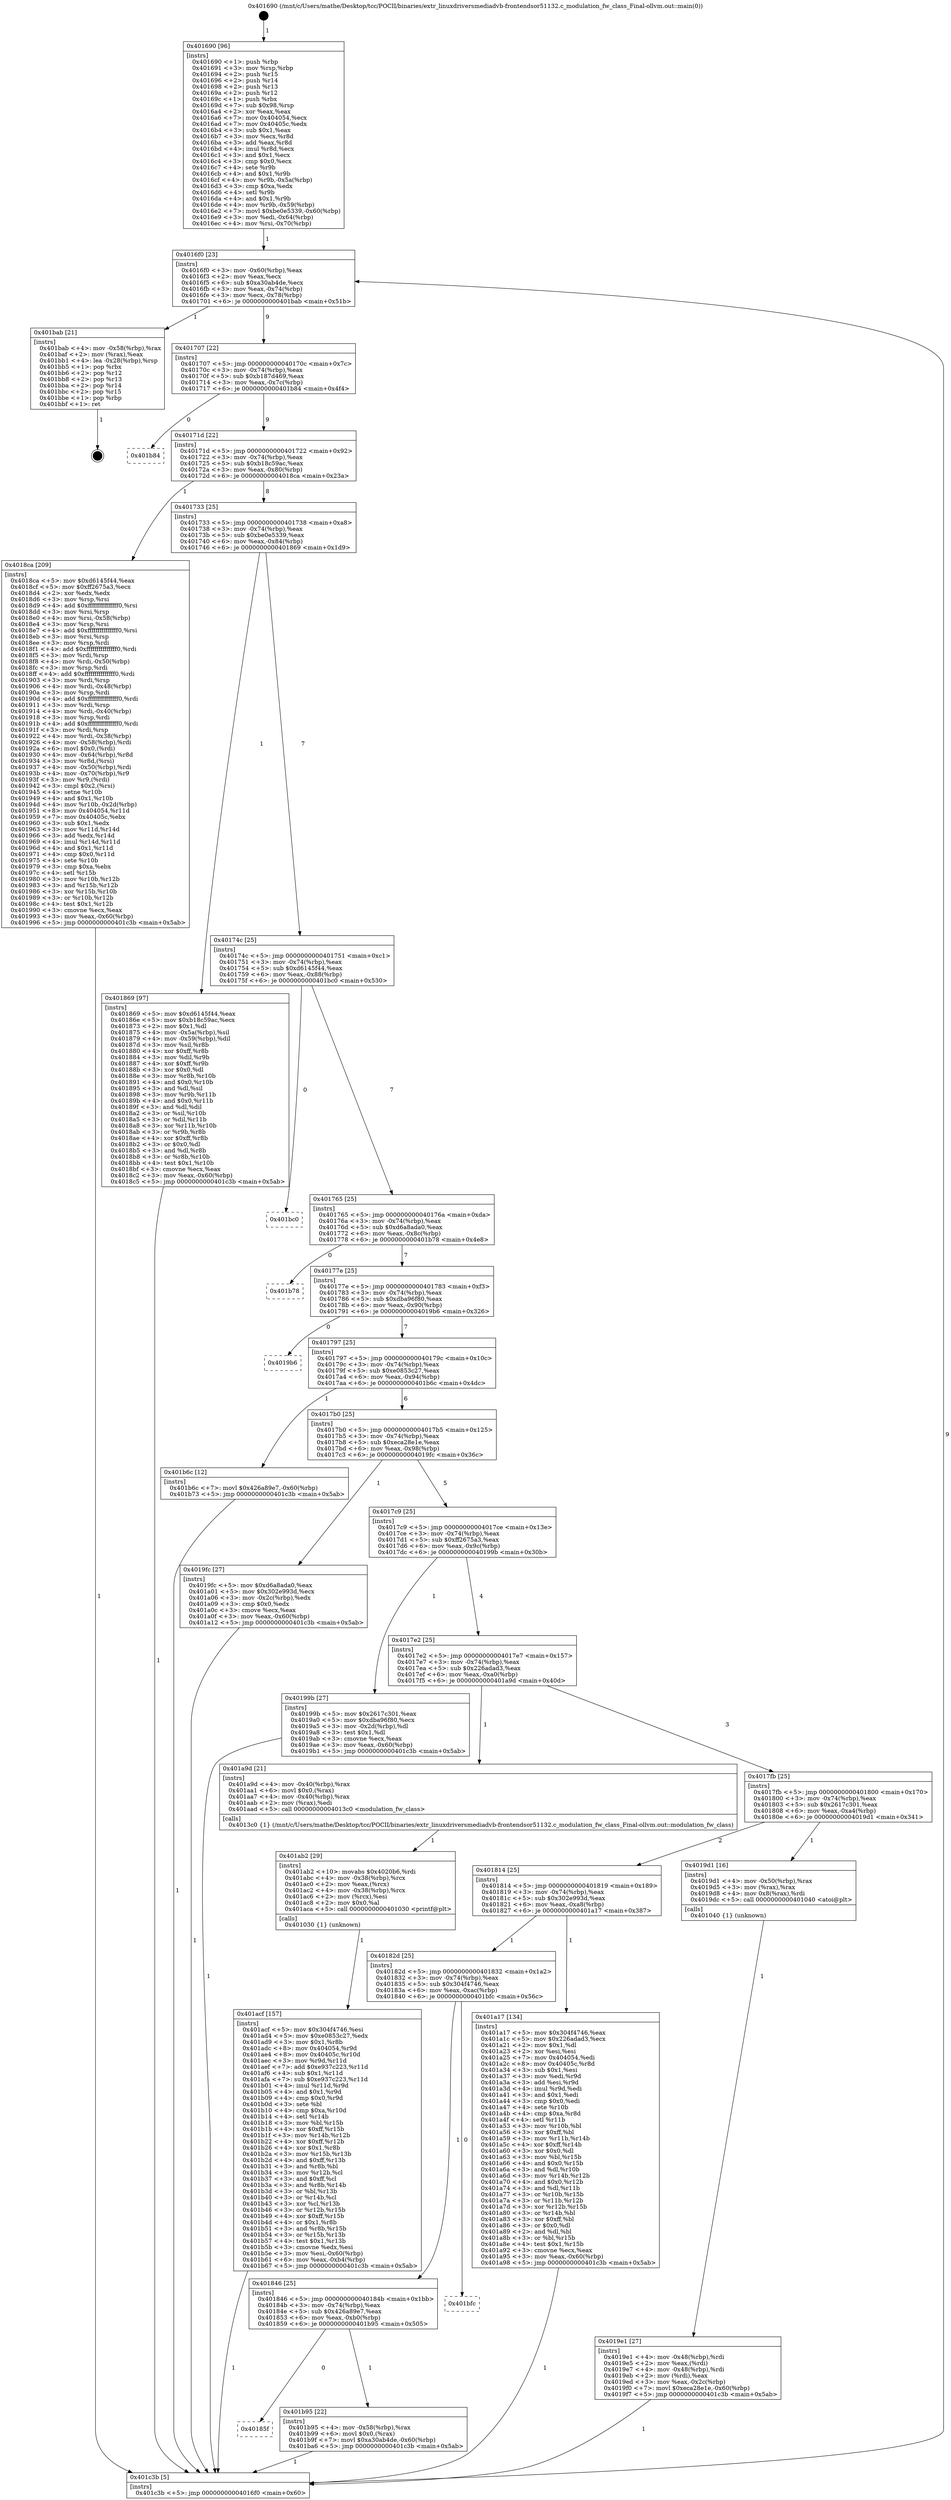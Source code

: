 digraph "0x401690" {
  label = "0x401690 (/mnt/c/Users/mathe/Desktop/tcc/POCII/binaries/extr_linuxdriversmediadvb-frontendsor51132.c_modulation_fw_class_Final-ollvm.out::main(0))"
  labelloc = "t"
  node[shape=record]

  Entry [label="",width=0.3,height=0.3,shape=circle,fillcolor=black,style=filled]
  "0x4016f0" [label="{
     0x4016f0 [23]\l
     | [instrs]\l
     &nbsp;&nbsp;0x4016f0 \<+3\>: mov -0x60(%rbp),%eax\l
     &nbsp;&nbsp;0x4016f3 \<+2\>: mov %eax,%ecx\l
     &nbsp;&nbsp;0x4016f5 \<+6\>: sub $0xa30ab4de,%ecx\l
     &nbsp;&nbsp;0x4016fb \<+3\>: mov %eax,-0x74(%rbp)\l
     &nbsp;&nbsp;0x4016fe \<+3\>: mov %ecx,-0x78(%rbp)\l
     &nbsp;&nbsp;0x401701 \<+6\>: je 0000000000401bab \<main+0x51b\>\l
  }"]
  "0x401bab" [label="{
     0x401bab [21]\l
     | [instrs]\l
     &nbsp;&nbsp;0x401bab \<+4\>: mov -0x58(%rbp),%rax\l
     &nbsp;&nbsp;0x401baf \<+2\>: mov (%rax),%eax\l
     &nbsp;&nbsp;0x401bb1 \<+4\>: lea -0x28(%rbp),%rsp\l
     &nbsp;&nbsp;0x401bb5 \<+1\>: pop %rbx\l
     &nbsp;&nbsp;0x401bb6 \<+2\>: pop %r12\l
     &nbsp;&nbsp;0x401bb8 \<+2\>: pop %r13\l
     &nbsp;&nbsp;0x401bba \<+2\>: pop %r14\l
     &nbsp;&nbsp;0x401bbc \<+2\>: pop %r15\l
     &nbsp;&nbsp;0x401bbe \<+1\>: pop %rbp\l
     &nbsp;&nbsp;0x401bbf \<+1\>: ret\l
  }"]
  "0x401707" [label="{
     0x401707 [22]\l
     | [instrs]\l
     &nbsp;&nbsp;0x401707 \<+5\>: jmp 000000000040170c \<main+0x7c\>\l
     &nbsp;&nbsp;0x40170c \<+3\>: mov -0x74(%rbp),%eax\l
     &nbsp;&nbsp;0x40170f \<+5\>: sub $0xb187d469,%eax\l
     &nbsp;&nbsp;0x401714 \<+3\>: mov %eax,-0x7c(%rbp)\l
     &nbsp;&nbsp;0x401717 \<+6\>: je 0000000000401b84 \<main+0x4f4\>\l
  }"]
  Exit [label="",width=0.3,height=0.3,shape=circle,fillcolor=black,style=filled,peripheries=2]
  "0x401b84" [label="{
     0x401b84\l
  }", style=dashed]
  "0x40171d" [label="{
     0x40171d [22]\l
     | [instrs]\l
     &nbsp;&nbsp;0x40171d \<+5\>: jmp 0000000000401722 \<main+0x92\>\l
     &nbsp;&nbsp;0x401722 \<+3\>: mov -0x74(%rbp),%eax\l
     &nbsp;&nbsp;0x401725 \<+5\>: sub $0xb18c59ac,%eax\l
     &nbsp;&nbsp;0x40172a \<+3\>: mov %eax,-0x80(%rbp)\l
     &nbsp;&nbsp;0x40172d \<+6\>: je 00000000004018ca \<main+0x23a\>\l
  }"]
  "0x40185f" [label="{
     0x40185f\l
  }", style=dashed]
  "0x4018ca" [label="{
     0x4018ca [209]\l
     | [instrs]\l
     &nbsp;&nbsp;0x4018ca \<+5\>: mov $0xd6145f44,%eax\l
     &nbsp;&nbsp;0x4018cf \<+5\>: mov $0xff2675a3,%ecx\l
     &nbsp;&nbsp;0x4018d4 \<+2\>: xor %edx,%edx\l
     &nbsp;&nbsp;0x4018d6 \<+3\>: mov %rsp,%rsi\l
     &nbsp;&nbsp;0x4018d9 \<+4\>: add $0xfffffffffffffff0,%rsi\l
     &nbsp;&nbsp;0x4018dd \<+3\>: mov %rsi,%rsp\l
     &nbsp;&nbsp;0x4018e0 \<+4\>: mov %rsi,-0x58(%rbp)\l
     &nbsp;&nbsp;0x4018e4 \<+3\>: mov %rsp,%rsi\l
     &nbsp;&nbsp;0x4018e7 \<+4\>: add $0xfffffffffffffff0,%rsi\l
     &nbsp;&nbsp;0x4018eb \<+3\>: mov %rsi,%rsp\l
     &nbsp;&nbsp;0x4018ee \<+3\>: mov %rsp,%rdi\l
     &nbsp;&nbsp;0x4018f1 \<+4\>: add $0xfffffffffffffff0,%rdi\l
     &nbsp;&nbsp;0x4018f5 \<+3\>: mov %rdi,%rsp\l
     &nbsp;&nbsp;0x4018f8 \<+4\>: mov %rdi,-0x50(%rbp)\l
     &nbsp;&nbsp;0x4018fc \<+3\>: mov %rsp,%rdi\l
     &nbsp;&nbsp;0x4018ff \<+4\>: add $0xfffffffffffffff0,%rdi\l
     &nbsp;&nbsp;0x401903 \<+3\>: mov %rdi,%rsp\l
     &nbsp;&nbsp;0x401906 \<+4\>: mov %rdi,-0x48(%rbp)\l
     &nbsp;&nbsp;0x40190a \<+3\>: mov %rsp,%rdi\l
     &nbsp;&nbsp;0x40190d \<+4\>: add $0xfffffffffffffff0,%rdi\l
     &nbsp;&nbsp;0x401911 \<+3\>: mov %rdi,%rsp\l
     &nbsp;&nbsp;0x401914 \<+4\>: mov %rdi,-0x40(%rbp)\l
     &nbsp;&nbsp;0x401918 \<+3\>: mov %rsp,%rdi\l
     &nbsp;&nbsp;0x40191b \<+4\>: add $0xfffffffffffffff0,%rdi\l
     &nbsp;&nbsp;0x40191f \<+3\>: mov %rdi,%rsp\l
     &nbsp;&nbsp;0x401922 \<+4\>: mov %rdi,-0x38(%rbp)\l
     &nbsp;&nbsp;0x401926 \<+4\>: mov -0x58(%rbp),%rdi\l
     &nbsp;&nbsp;0x40192a \<+6\>: movl $0x0,(%rdi)\l
     &nbsp;&nbsp;0x401930 \<+4\>: mov -0x64(%rbp),%r8d\l
     &nbsp;&nbsp;0x401934 \<+3\>: mov %r8d,(%rsi)\l
     &nbsp;&nbsp;0x401937 \<+4\>: mov -0x50(%rbp),%rdi\l
     &nbsp;&nbsp;0x40193b \<+4\>: mov -0x70(%rbp),%r9\l
     &nbsp;&nbsp;0x40193f \<+3\>: mov %r9,(%rdi)\l
     &nbsp;&nbsp;0x401942 \<+3\>: cmpl $0x2,(%rsi)\l
     &nbsp;&nbsp;0x401945 \<+4\>: setne %r10b\l
     &nbsp;&nbsp;0x401949 \<+4\>: and $0x1,%r10b\l
     &nbsp;&nbsp;0x40194d \<+4\>: mov %r10b,-0x2d(%rbp)\l
     &nbsp;&nbsp;0x401951 \<+8\>: mov 0x404054,%r11d\l
     &nbsp;&nbsp;0x401959 \<+7\>: mov 0x40405c,%ebx\l
     &nbsp;&nbsp;0x401960 \<+3\>: sub $0x1,%edx\l
     &nbsp;&nbsp;0x401963 \<+3\>: mov %r11d,%r14d\l
     &nbsp;&nbsp;0x401966 \<+3\>: add %edx,%r14d\l
     &nbsp;&nbsp;0x401969 \<+4\>: imul %r14d,%r11d\l
     &nbsp;&nbsp;0x40196d \<+4\>: and $0x1,%r11d\l
     &nbsp;&nbsp;0x401971 \<+4\>: cmp $0x0,%r11d\l
     &nbsp;&nbsp;0x401975 \<+4\>: sete %r10b\l
     &nbsp;&nbsp;0x401979 \<+3\>: cmp $0xa,%ebx\l
     &nbsp;&nbsp;0x40197c \<+4\>: setl %r15b\l
     &nbsp;&nbsp;0x401980 \<+3\>: mov %r10b,%r12b\l
     &nbsp;&nbsp;0x401983 \<+3\>: and %r15b,%r12b\l
     &nbsp;&nbsp;0x401986 \<+3\>: xor %r15b,%r10b\l
     &nbsp;&nbsp;0x401989 \<+3\>: or %r10b,%r12b\l
     &nbsp;&nbsp;0x40198c \<+4\>: test $0x1,%r12b\l
     &nbsp;&nbsp;0x401990 \<+3\>: cmovne %ecx,%eax\l
     &nbsp;&nbsp;0x401993 \<+3\>: mov %eax,-0x60(%rbp)\l
     &nbsp;&nbsp;0x401996 \<+5\>: jmp 0000000000401c3b \<main+0x5ab\>\l
  }"]
  "0x401733" [label="{
     0x401733 [25]\l
     | [instrs]\l
     &nbsp;&nbsp;0x401733 \<+5\>: jmp 0000000000401738 \<main+0xa8\>\l
     &nbsp;&nbsp;0x401738 \<+3\>: mov -0x74(%rbp),%eax\l
     &nbsp;&nbsp;0x40173b \<+5\>: sub $0xbe0e5339,%eax\l
     &nbsp;&nbsp;0x401740 \<+6\>: mov %eax,-0x84(%rbp)\l
     &nbsp;&nbsp;0x401746 \<+6\>: je 0000000000401869 \<main+0x1d9\>\l
  }"]
  "0x401b95" [label="{
     0x401b95 [22]\l
     | [instrs]\l
     &nbsp;&nbsp;0x401b95 \<+4\>: mov -0x58(%rbp),%rax\l
     &nbsp;&nbsp;0x401b99 \<+6\>: movl $0x0,(%rax)\l
     &nbsp;&nbsp;0x401b9f \<+7\>: movl $0xa30ab4de,-0x60(%rbp)\l
     &nbsp;&nbsp;0x401ba6 \<+5\>: jmp 0000000000401c3b \<main+0x5ab\>\l
  }"]
  "0x401869" [label="{
     0x401869 [97]\l
     | [instrs]\l
     &nbsp;&nbsp;0x401869 \<+5\>: mov $0xd6145f44,%eax\l
     &nbsp;&nbsp;0x40186e \<+5\>: mov $0xb18c59ac,%ecx\l
     &nbsp;&nbsp;0x401873 \<+2\>: mov $0x1,%dl\l
     &nbsp;&nbsp;0x401875 \<+4\>: mov -0x5a(%rbp),%sil\l
     &nbsp;&nbsp;0x401879 \<+4\>: mov -0x59(%rbp),%dil\l
     &nbsp;&nbsp;0x40187d \<+3\>: mov %sil,%r8b\l
     &nbsp;&nbsp;0x401880 \<+4\>: xor $0xff,%r8b\l
     &nbsp;&nbsp;0x401884 \<+3\>: mov %dil,%r9b\l
     &nbsp;&nbsp;0x401887 \<+4\>: xor $0xff,%r9b\l
     &nbsp;&nbsp;0x40188b \<+3\>: xor $0x0,%dl\l
     &nbsp;&nbsp;0x40188e \<+3\>: mov %r8b,%r10b\l
     &nbsp;&nbsp;0x401891 \<+4\>: and $0x0,%r10b\l
     &nbsp;&nbsp;0x401895 \<+3\>: and %dl,%sil\l
     &nbsp;&nbsp;0x401898 \<+3\>: mov %r9b,%r11b\l
     &nbsp;&nbsp;0x40189b \<+4\>: and $0x0,%r11b\l
     &nbsp;&nbsp;0x40189f \<+3\>: and %dl,%dil\l
     &nbsp;&nbsp;0x4018a2 \<+3\>: or %sil,%r10b\l
     &nbsp;&nbsp;0x4018a5 \<+3\>: or %dil,%r11b\l
     &nbsp;&nbsp;0x4018a8 \<+3\>: xor %r11b,%r10b\l
     &nbsp;&nbsp;0x4018ab \<+3\>: or %r9b,%r8b\l
     &nbsp;&nbsp;0x4018ae \<+4\>: xor $0xff,%r8b\l
     &nbsp;&nbsp;0x4018b2 \<+3\>: or $0x0,%dl\l
     &nbsp;&nbsp;0x4018b5 \<+3\>: and %dl,%r8b\l
     &nbsp;&nbsp;0x4018b8 \<+3\>: or %r8b,%r10b\l
     &nbsp;&nbsp;0x4018bb \<+4\>: test $0x1,%r10b\l
     &nbsp;&nbsp;0x4018bf \<+3\>: cmovne %ecx,%eax\l
     &nbsp;&nbsp;0x4018c2 \<+3\>: mov %eax,-0x60(%rbp)\l
     &nbsp;&nbsp;0x4018c5 \<+5\>: jmp 0000000000401c3b \<main+0x5ab\>\l
  }"]
  "0x40174c" [label="{
     0x40174c [25]\l
     | [instrs]\l
     &nbsp;&nbsp;0x40174c \<+5\>: jmp 0000000000401751 \<main+0xc1\>\l
     &nbsp;&nbsp;0x401751 \<+3\>: mov -0x74(%rbp),%eax\l
     &nbsp;&nbsp;0x401754 \<+5\>: sub $0xd6145f44,%eax\l
     &nbsp;&nbsp;0x401759 \<+6\>: mov %eax,-0x88(%rbp)\l
     &nbsp;&nbsp;0x40175f \<+6\>: je 0000000000401bc0 \<main+0x530\>\l
  }"]
  "0x401c3b" [label="{
     0x401c3b [5]\l
     | [instrs]\l
     &nbsp;&nbsp;0x401c3b \<+5\>: jmp 00000000004016f0 \<main+0x60\>\l
  }"]
  "0x401690" [label="{
     0x401690 [96]\l
     | [instrs]\l
     &nbsp;&nbsp;0x401690 \<+1\>: push %rbp\l
     &nbsp;&nbsp;0x401691 \<+3\>: mov %rsp,%rbp\l
     &nbsp;&nbsp;0x401694 \<+2\>: push %r15\l
     &nbsp;&nbsp;0x401696 \<+2\>: push %r14\l
     &nbsp;&nbsp;0x401698 \<+2\>: push %r13\l
     &nbsp;&nbsp;0x40169a \<+2\>: push %r12\l
     &nbsp;&nbsp;0x40169c \<+1\>: push %rbx\l
     &nbsp;&nbsp;0x40169d \<+7\>: sub $0x98,%rsp\l
     &nbsp;&nbsp;0x4016a4 \<+2\>: xor %eax,%eax\l
     &nbsp;&nbsp;0x4016a6 \<+7\>: mov 0x404054,%ecx\l
     &nbsp;&nbsp;0x4016ad \<+7\>: mov 0x40405c,%edx\l
     &nbsp;&nbsp;0x4016b4 \<+3\>: sub $0x1,%eax\l
     &nbsp;&nbsp;0x4016b7 \<+3\>: mov %ecx,%r8d\l
     &nbsp;&nbsp;0x4016ba \<+3\>: add %eax,%r8d\l
     &nbsp;&nbsp;0x4016bd \<+4\>: imul %r8d,%ecx\l
     &nbsp;&nbsp;0x4016c1 \<+3\>: and $0x1,%ecx\l
     &nbsp;&nbsp;0x4016c4 \<+3\>: cmp $0x0,%ecx\l
     &nbsp;&nbsp;0x4016c7 \<+4\>: sete %r9b\l
     &nbsp;&nbsp;0x4016cb \<+4\>: and $0x1,%r9b\l
     &nbsp;&nbsp;0x4016cf \<+4\>: mov %r9b,-0x5a(%rbp)\l
     &nbsp;&nbsp;0x4016d3 \<+3\>: cmp $0xa,%edx\l
     &nbsp;&nbsp;0x4016d6 \<+4\>: setl %r9b\l
     &nbsp;&nbsp;0x4016da \<+4\>: and $0x1,%r9b\l
     &nbsp;&nbsp;0x4016de \<+4\>: mov %r9b,-0x59(%rbp)\l
     &nbsp;&nbsp;0x4016e2 \<+7\>: movl $0xbe0e5339,-0x60(%rbp)\l
     &nbsp;&nbsp;0x4016e9 \<+3\>: mov %edi,-0x64(%rbp)\l
     &nbsp;&nbsp;0x4016ec \<+4\>: mov %rsi,-0x70(%rbp)\l
  }"]
  "0x401846" [label="{
     0x401846 [25]\l
     | [instrs]\l
     &nbsp;&nbsp;0x401846 \<+5\>: jmp 000000000040184b \<main+0x1bb\>\l
     &nbsp;&nbsp;0x40184b \<+3\>: mov -0x74(%rbp),%eax\l
     &nbsp;&nbsp;0x40184e \<+5\>: sub $0x426a89e7,%eax\l
     &nbsp;&nbsp;0x401853 \<+6\>: mov %eax,-0xb0(%rbp)\l
     &nbsp;&nbsp;0x401859 \<+6\>: je 0000000000401b95 \<main+0x505\>\l
  }"]
  "0x401bc0" [label="{
     0x401bc0\l
  }", style=dashed]
  "0x401765" [label="{
     0x401765 [25]\l
     | [instrs]\l
     &nbsp;&nbsp;0x401765 \<+5\>: jmp 000000000040176a \<main+0xda\>\l
     &nbsp;&nbsp;0x40176a \<+3\>: mov -0x74(%rbp),%eax\l
     &nbsp;&nbsp;0x40176d \<+5\>: sub $0xd6a8ada0,%eax\l
     &nbsp;&nbsp;0x401772 \<+6\>: mov %eax,-0x8c(%rbp)\l
     &nbsp;&nbsp;0x401778 \<+6\>: je 0000000000401b78 \<main+0x4e8\>\l
  }"]
  "0x401bfc" [label="{
     0x401bfc\l
  }", style=dashed]
  "0x401b78" [label="{
     0x401b78\l
  }", style=dashed]
  "0x40177e" [label="{
     0x40177e [25]\l
     | [instrs]\l
     &nbsp;&nbsp;0x40177e \<+5\>: jmp 0000000000401783 \<main+0xf3\>\l
     &nbsp;&nbsp;0x401783 \<+3\>: mov -0x74(%rbp),%eax\l
     &nbsp;&nbsp;0x401786 \<+5\>: sub $0xdba96f80,%eax\l
     &nbsp;&nbsp;0x40178b \<+6\>: mov %eax,-0x90(%rbp)\l
     &nbsp;&nbsp;0x401791 \<+6\>: je 00000000004019b6 \<main+0x326\>\l
  }"]
  "0x401acf" [label="{
     0x401acf [157]\l
     | [instrs]\l
     &nbsp;&nbsp;0x401acf \<+5\>: mov $0x304f4746,%esi\l
     &nbsp;&nbsp;0x401ad4 \<+5\>: mov $0xe0853c27,%edx\l
     &nbsp;&nbsp;0x401ad9 \<+3\>: mov $0x1,%r8b\l
     &nbsp;&nbsp;0x401adc \<+8\>: mov 0x404054,%r9d\l
     &nbsp;&nbsp;0x401ae4 \<+8\>: mov 0x40405c,%r10d\l
     &nbsp;&nbsp;0x401aec \<+3\>: mov %r9d,%r11d\l
     &nbsp;&nbsp;0x401aef \<+7\>: add $0xe937c223,%r11d\l
     &nbsp;&nbsp;0x401af6 \<+4\>: sub $0x1,%r11d\l
     &nbsp;&nbsp;0x401afa \<+7\>: sub $0xe937c223,%r11d\l
     &nbsp;&nbsp;0x401b01 \<+4\>: imul %r11d,%r9d\l
     &nbsp;&nbsp;0x401b05 \<+4\>: and $0x1,%r9d\l
     &nbsp;&nbsp;0x401b09 \<+4\>: cmp $0x0,%r9d\l
     &nbsp;&nbsp;0x401b0d \<+3\>: sete %bl\l
     &nbsp;&nbsp;0x401b10 \<+4\>: cmp $0xa,%r10d\l
     &nbsp;&nbsp;0x401b14 \<+4\>: setl %r14b\l
     &nbsp;&nbsp;0x401b18 \<+3\>: mov %bl,%r15b\l
     &nbsp;&nbsp;0x401b1b \<+4\>: xor $0xff,%r15b\l
     &nbsp;&nbsp;0x401b1f \<+3\>: mov %r14b,%r12b\l
     &nbsp;&nbsp;0x401b22 \<+4\>: xor $0xff,%r12b\l
     &nbsp;&nbsp;0x401b26 \<+4\>: xor $0x1,%r8b\l
     &nbsp;&nbsp;0x401b2a \<+3\>: mov %r15b,%r13b\l
     &nbsp;&nbsp;0x401b2d \<+4\>: and $0xff,%r13b\l
     &nbsp;&nbsp;0x401b31 \<+3\>: and %r8b,%bl\l
     &nbsp;&nbsp;0x401b34 \<+3\>: mov %r12b,%cl\l
     &nbsp;&nbsp;0x401b37 \<+3\>: and $0xff,%cl\l
     &nbsp;&nbsp;0x401b3a \<+3\>: and %r8b,%r14b\l
     &nbsp;&nbsp;0x401b3d \<+3\>: or %bl,%r13b\l
     &nbsp;&nbsp;0x401b40 \<+3\>: or %r14b,%cl\l
     &nbsp;&nbsp;0x401b43 \<+3\>: xor %cl,%r13b\l
     &nbsp;&nbsp;0x401b46 \<+3\>: or %r12b,%r15b\l
     &nbsp;&nbsp;0x401b49 \<+4\>: xor $0xff,%r15b\l
     &nbsp;&nbsp;0x401b4d \<+4\>: or $0x1,%r8b\l
     &nbsp;&nbsp;0x401b51 \<+3\>: and %r8b,%r15b\l
     &nbsp;&nbsp;0x401b54 \<+3\>: or %r15b,%r13b\l
     &nbsp;&nbsp;0x401b57 \<+4\>: test $0x1,%r13b\l
     &nbsp;&nbsp;0x401b5b \<+3\>: cmovne %edx,%esi\l
     &nbsp;&nbsp;0x401b5e \<+3\>: mov %esi,-0x60(%rbp)\l
     &nbsp;&nbsp;0x401b61 \<+6\>: mov %eax,-0xb4(%rbp)\l
     &nbsp;&nbsp;0x401b67 \<+5\>: jmp 0000000000401c3b \<main+0x5ab\>\l
  }"]
  "0x4019b6" [label="{
     0x4019b6\l
  }", style=dashed]
  "0x401797" [label="{
     0x401797 [25]\l
     | [instrs]\l
     &nbsp;&nbsp;0x401797 \<+5\>: jmp 000000000040179c \<main+0x10c\>\l
     &nbsp;&nbsp;0x40179c \<+3\>: mov -0x74(%rbp),%eax\l
     &nbsp;&nbsp;0x40179f \<+5\>: sub $0xe0853c27,%eax\l
     &nbsp;&nbsp;0x4017a4 \<+6\>: mov %eax,-0x94(%rbp)\l
     &nbsp;&nbsp;0x4017aa \<+6\>: je 0000000000401b6c \<main+0x4dc\>\l
  }"]
  "0x401ab2" [label="{
     0x401ab2 [29]\l
     | [instrs]\l
     &nbsp;&nbsp;0x401ab2 \<+10\>: movabs $0x4020b6,%rdi\l
     &nbsp;&nbsp;0x401abc \<+4\>: mov -0x38(%rbp),%rcx\l
     &nbsp;&nbsp;0x401ac0 \<+2\>: mov %eax,(%rcx)\l
     &nbsp;&nbsp;0x401ac2 \<+4\>: mov -0x38(%rbp),%rcx\l
     &nbsp;&nbsp;0x401ac6 \<+2\>: mov (%rcx),%esi\l
     &nbsp;&nbsp;0x401ac8 \<+2\>: mov $0x0,%al\l
     &nbsp;&nbsp;0x401aca \<+5\>: call 0000000000401030 \<printf@plt\>\l
     | [calls]\l
     &nbsp;&nbsp;0x401030 \{1\} (unknown)\l
  }"]
  "0x401b6c" [label="{
     0x401b6c [12]\l
     | [instrs]\l
     &nbsp;&nbsp;0x401b6c \<+7\>: movl $0x426a89e7,-0x60(%rbp)\l
     &nbsp;&nbsp;0x401b73 \<+5\>: jmp 0000000000401c3b \<main+0x5ab\>\l
  }"]
  "0x4017b0" [label="{
     0x4017b0 [25]\l
     | [instrs]\l
     &nbsp;&nbsp;0x4017b0 \<+5\>: jmp 00000000004017b5 \<main+0x125\>\l
     &nbsp;&nbsp;0x4017b5 \<+3\>: mov -0x74(%rbp),%eax\l
     &nbsp;&nbsp;0x4017b8 \<+5\>: sub $0xeca28e1e,%eax\l
     &nbsp;&nbsp;0x4017bd \<+6\>: mov %eax,-0x98(%rbp)\l
     &nbsp;&nbsp;0x4017c3 \<+6\>: je 00000000004019fc \<main+0x36c\>\l
  }"]
  "0x40182d" [label="{
     0x40182d [25]\l
     | [instrs]\l
     &nbsp;&nbsp;0x40182d \<+5\>: jmp 0000000000401832 \<main+0x1a2\>\l
     &nbsp;&nbsp;0x401832 \<+3\>: mov -0x74(%rbp),%eax\l
     &nbsp;&nbsp;0x401835 \<+5\>: sub $0x304f4746,%eax\l
     &nbsp;&nbsp;0x40183a \<+6\>: mov %eax,-0xac(%rbp)\l
     &nbsp;&nbsp;0x401840 \<+6\>: je 0000000000401bfc \<main+0x56c\>\l
  }"]
  "0x4019fc" [label="{
     0x4019fc [27]\l
     | [instrs]\l
     &nbsp;&nbsp;0x4019fc \<+5\>: mov $0xd6a8ada0,%eax\l
     &nbsp;&nbsp;0x401a01 \<+5\>: mov $0x302e993d,%ecx\l
     &nbsp;&nbsp;0x401a06 \<+3\>: mov -0x2c(%rbp),%edx\l
     &nbsp;&nbsp;0x401a09 \<+3\>: cmp $0x0,%edx\l
     &nbsp;&nbsp;0x401a0c \<+3\>: cmove %ecx,%eax\l
     &nbsp;&nbsp;0x401a0f \<+3\>: mov %eax,-0x60(%rbp)\l
     &nbsp;&nbsp;0x401a12 \<+5\>: jmp 0000000000401c3b \<main+0x5ab\>\l
  }"]
  "0x4017c9" [label="{
     0x4017c9 [25]\l
     | [instrs]\l
     &nbsp;&nbsp;0x4017c9 \<+5\>: jmp 00000000004017ce \<main+0x13e\>\l
     &nbsp;&nbsp;0x4017ce \<+3\>: mov -0x74(%rbp),%eax\l
     &nbsp;&nbsp;0x4017d1 \<+5\>: sub $0xff2675a3,%eax\l
     &nbsp;&nbsp;0x4017d6 \<+6\>: mov %eax,-0x9c(%rbp)\l
     &nbsp;&nbsp;0x4017dc \<+6\>: je 000000000040199b \<main+0x30b\>\l
  }"]
  "0x401a17" [label="{
     0x401a17 [134]\l
     | [instrs]\l
     &nbsp;&nbsp;0x401a17 \<+5\>: mov $0x304f4746,%eax\l
     &nbsp;&nbsp;0x401a1c \<+5\>: mov $0x226adad3,%ecx\l
     &nbsp;&nbsp;0x401a21 \<+2\>: mov $0x1,%dl\l
     &nbsp;&nbsp;0x401a23 \<+2\>: xor %esi,%esi\l
     &nbsp;&nbsp;0x401a25 \<+7\>: mov 0x404054,%edi\l
     &nbsp;&nbsp;0x401a2c \<+8\>: mov 0x40405c,%r8d\l
     &nbsp;&nbsp;0x401a34 \<+3\>: sub $0x1,%esi\l
     &nbsp;&nbsp;0x401a37 \<+3\>: mov %edi,%r9d\l
     &nbsp;&nbsp;0x401a3a \<+3\>: add %esi,%r9d\l
     &nbsp;&nbsp;0x401a3d \<+4\>: imul %r9d,%edi\l
     &nbsp;&nbsp;0x401a41 \<+3\>: and $0x1,%edi\l
     &nbsp;&nbsp;0x401a44 \<+3\>: cmp $0x0,%edi\l
     &nbsp;&nbsp;0x401a47 \<+4\>: sete %r10b\l
     &nbsp;&nbsp;0x401a4b \<+4\>: cmp $0xa,%r8d\l
     &nbsp;&nbsp;0x401a4f \<+4\>: setl %r11b\l
     &nbsp;&nbsp;0x401a53 \<+3\>: mov %r10b,%bl\l
     &nbsp;&nbsp;0x401a56 \<+3\>: xor $0xff,%bl\l
     &nbsp;&nbsp;0x401a59 \<+3\>: mov %r11b,%r14b\l
     &nbsp;&nbsp;0x401a5c \<+4\>: xor $0xff,%r14b\l
     &nbsp;&nbsp;0x401a60 \<+3\>: xor $0x0,%dl\l
     &nbsp;&nbsp;0x401a63 \<+3\>: mov %bl,%r15b\l
     &nbsp;&nbsp;0x401a66 \<+4\>: and $0x0,%r15b\l
     &nbsp;&nbsp;0x401a6a \<+3\>: and %dl,%r10b\l
     &nbsp;&nbsp;0x401a6d \<+3\>: mov %r14b,%r12b\l
     &nbsp;&nbsp;0x401a70 \<+4\>: and $0x0,%r12b\l
     &nbsp;&nbsp;0x401a74 \<+3\>: and %dl,%r11b\l
     &nbsp;&nbsp;0x401a77 \<+3\>: or %r10b,%r15b\l
     &nbsp;&nbsp;0x401a7a \<+3\>: or %r11b,%r12b\l
     &nbsp;&nbsp;0x401a7d \<+3\>: xor %r12b,%r15b\l
     &nbsp;&nbsp;0x401a80 \<+3\>: or %r14b,%bl\l
     &nbsp;&nbsp;0x401a83 \<+3\>: xor $0xff,%bl\l
     &nbsp;&nbsp;0x401a86 \<+3\>: or $0x0,%dl\l
     &nbsp;&nbsp;0x401a89 \<+2\>: and %dl,%bl\l
     &nbsp;&nbsp;0x401a8b \<+3\>: or %bl,%r15b\l
     &nbsp;&nbsp;0x401a8e \<+4\>: test $0x1,%r15b\l
     &nbsp;&nbsp;0x401a92 \<+3\>: cmovne %ecx,%eax\l
     &nbsp;&nbsp;0x401a95 \<+3\>: mov %eax,-0x60(%rbp)\l
     &nbsp;&nbsp;0x401a98 \<+5\>: jmp 0000000000401c3b \<main+0x5ab\>\l
  }"]
  "0x40199b" [label="{
     0x40199b [27]\l
     | [instrs]\l
     &nbsp;&nbsp;0x40199b \<+5\>: mov $0x2617c301,%eax\l
     &nbsp;&nbsp;0x4019a0 \<+5\>: mov $0xdba96f80,%ecx\l
     &nbsp;&nbsp;0x4019a5 \<+3\>: mov -0x2d(%rbp),%dl\l
     &nbsp;&nbsp;0x4019a8 \<+3\>: test $0x1,%dl\l
     &nbsp;&nbsp;0x4019ab \<+3\>: cmovne %ecx,%eax\l
     &nbsp;&nbsp;0x4019ae \<+3\>: mov %eax,-0x60(%rbp)\l
     &nbsp;&nbsp;0x4019b1 \<+5\>: jmp 0000000000401c3b \<main+0x5ab\>\l
  }"]
  "0x4017e2" [label="{
     0x4017e2 [25]\l
     | [instrs]\l
     &nbsp;&nbsp;0x4017e2 \<+5\>: jmp 00000000004017e7 \<main+0x157\>\l
     &nbsp;&nbsp;0x4017e7 \<+3\>: mov -0x74(%rbp),%eax\l
     &nbsp;&nbsp;0x4017ea \<+5\>: sub $0x226adad3,%eax\l
     &nbsp;&nbsp;0x4017ef \<+6\>: mov %eax,-0xa0(%rbp)\l
     &nbsp;&nbsp;0x4017f5 \<+6\>: je 0000000000401a9d \<main+0x40d\>\l
  }"]
  "0x4019e1" [label="{
     0x4019e1 [27]\l
     | [instrs]\l
     &nbsp;&nbsp;0x4019e1 \<+4\>: mov -0x48(%rbp),%rdi\l
     &nbsp;&nbsp;0x4019e5 \<+2\>: mov %eax,(%rdi)\l
     &nbsp;&nbsp;0x4019e7 \<+4\>: mov -0x48(%rbp),%rdi\l
     &nbsp;&nbsp;0x4019eb \<+2\>: mov (%rdi),%eax\l
     &nbsp;&nbsp;0x4019ed \<+3\>: mov %eax,-0x2c(%rbp)\l
     &nbsp;&nbsp;0x4019f0 \<+7\>: movl $0xeca28e1e,-0x60(%rbp)\l
     &nbsp;&nbsp;0x4019f7 \<+5\>: jmp 0000000000401c3b \<main+0x5ab\>\l
  }"]
  "0x401a9d" [label="{
     0x401a9d [21]\l
     | [instrs]\l
     &nbsp;&nbsp;0x401a9d \<+4\>: mov -0x40(%rbp),%rax\l
     &nbsp;&nbsp;0x401aa1 \<+6\>: movl $0x0,(%rax)\l
     &nbsp;&nbsp;0x401aa7 \<+4\>: mov -0x40(%rbp),%rax\l
     &nbsp;&nbsp;0x401aab \<+2\>: mov (%rax),%edi\l
     &nbsp;&nbsp;0x401aad \<+5\>: call 00000000004013c0 \<modulation_fw_class\>\l
     | [calls]\l
     &nbsp;&nbsp;0x4013c0 \{1\} (/mnt/c/Users/mathe/Desktop/tcc/POCII/binaries/extr_linuxdriversmediadvb-frontendsor51132.c_modulation_fw_class_Final-ollvm.out::modulation_fw_class)\l
  }"]
  "0x4017fb" [label="{
     0x4017fb [25]\l
     | [instrs]\l
     &nbsp;&nbsp;0x4017fb \<+5\>: jmp 0000000000401800 \<main+0x170\>\l
     &nbsp;&nbsp;0x401800 \<+3\>: mov -0x74(%rbp),%eax\l
     &nbsp;&nbsp;0x401803 \<+5\>: sub $0x2617c301,%eax\l
     &nbsp;&nbsp;0x401808 \<+6\>: mov %eax,-0xa4(%rbp)\l
     &nbsp;&nbsp;0x40180e \<+6\>: je 00000000004019d1 \<main+0x341\>\l
  }"]
  "0x401814" [label="{
     0x401814 [25]\l
     | [instrs]\l
     &nbsp;&nbsp;0x401814 \<+5\>: jmp 0000000000401819 \<main+0x189\>\l
     &nbsp;&nbsp;0x401819 \<+3\>: mov -0x74(%rbp),%eax\l
     &nbsp;&nbsp;0x40181c \<+5\>: sub $0x302e993d,%eax\l
     &nbsp;&nbsp;0x401821 \<+6\>: mov %eax,-0xa8(%rbp)\l
     &nbsp;&nbsp;0x401827 \<+6\>: je 0000000000401a17 \<main+0x387\>\l
  }"]
  "0x4019d1" [label="{
     0x4019d1 [16]\l
     | [instrs]\l
     &nbsp;&nbsp;0x4019d1 \<+4\>: mov -0x50(%rbp),%rax\l
     &nbsp;&nbsp;0x4019d5 \<+3\>: mov (%rax),%rax\l
     &nbsp;&nbsp;0x4019d8 \<+4\>: mov 0x8(%rax),%rdi\l
     &nbsp;&nbsp;0x4019dc \<+5\>: call 0000000000401040 \<atoi@plt\>\l
     | [calls]\l
     &nbsp;&nbsp;0x401040 \{1\} (unknown)\l
  }"]
  Entry -> "0x401690" [label=" 1"]
  "0x4016f0" -> "0x401bab" [label=" 1"]
  "0x4016f0" -> "0x401707" [label=" 9"]
  "0x401bab" -> Exit [label=" 1"]
  "0x401707" -> "0x401b84" [label=" 0"]
  "0x401707" -> "0x40171d" [label=" 9"]
  "0x401b95" -> "0x401c3b" [label=" 1"]
  "0x40171d" -> "0x4018ca" [label=" 1"]
  "0x40171d" -> "0x401733" [label=" 8"]
  "0x401846" -> "0x40185f" [label=" 0"]
  "0x401733" -> "0x401869" [label=" 1"]
  "0x401733" -> "0x40174c" [label=" 7"]
  "0x401869" -> "0x401c3b" [label=" 1"]
  "0x401690" -> "0x4016f0" [label=" 1"]
  "0x401c3b" -> "0x4016f0" [label=" 9"]
  "0x4018ca" -> "0x401c3b" [label=" 1"]
  "0x401846" -> "0x401b95" [label=" 1"]
  "0x40174c" -> "0x401bc0" [label=" 0"]
  "0x40174c" -> "0x401765" [label=" 7"]
  "0x40182d" -> "0x401846" [label=" 1"]
  "0x401765" -> "0x401b78" [label=" 0"]
  "0x401765" -> "0x40177e" [label=" 7"]
  "0x40182d" -> "0x401bfc" [label=" 0"]
  "0x40177e" -> "0x4019b6" [label=" 0"]
  "0x40177e" -> "0x401797" [label=" 7"]
  "0x401b6c" -> "0x401c3b" [label=" 1"]
  "0x401797" -> "0x401b6c" [label=" 1"]
  "0x401797" -> "0x4017b0" [label=" 6"]
  "0x401acf" -> "0x401c3b" [label=" 1"]
  "0x4017b0" -> "0x4019fc" [label=" 1"]
  "0x4017b0" -> "0x4017c9" [label=" 5"]
  "0x401ab2" -> "0x401acf" [label=" 1"]
  "0x4017c9" -> "0x40199b" [label=" 1"]
  "0x4017c9" -> "0x4017e2" [label=" 4"]
  "0x40199b" -> "0x401c3b" [label=" 1"]
  "0x401a9d" -> "0x401ab2" [label=" 1"]
  "0x4017e2" -> "0x401a9d" [label=" 1"]
  "0x4017e2" -> "0x4017fb" [label=" 3"]
  "0x401814" -> "0x40182d" [label=" 1"]
  "0x4017fb" -> "0x4019d1" [label=" 1"]
  "0x4017fb" -> "0x401814" [label=" 2"]
  "0x4019d1" -> "0x4019e1" [label=" 1"]
  "0x4019e1" -> "0x401c3b" [label=" 1"]
  "0x4019fc" -> "0x401c3b" [label=" 1"]
  "0x401a17" -> "0x401c3b" [label=" 1"]
  "0x401814" -> "0x401a17" [label=" 1"]
}
